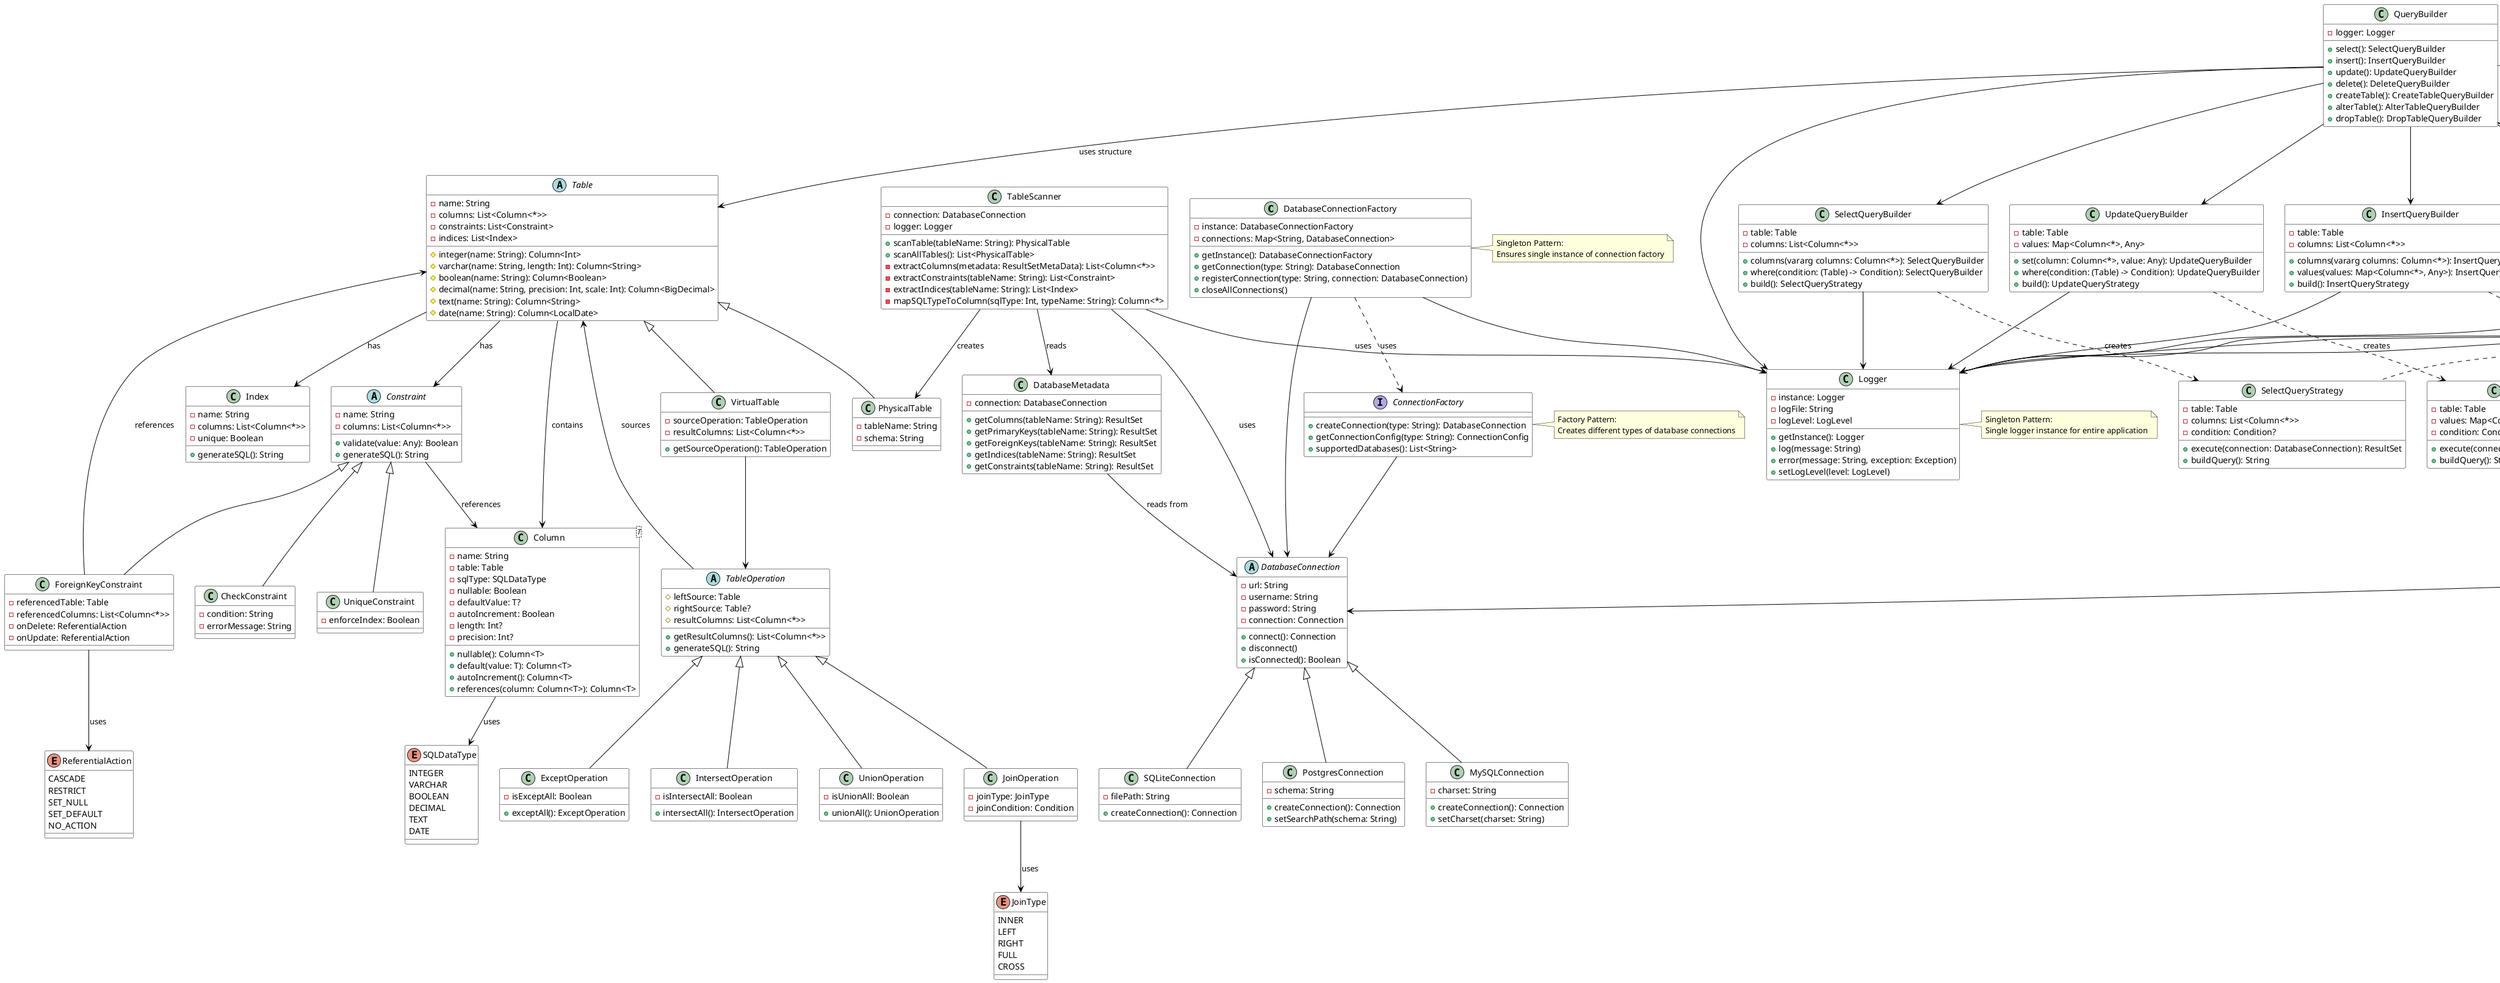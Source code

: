 @startuml

skinparam class {
    BackgroundColor white
    ArrowColor black
    BorderColor black
}

' Core Classes
class DatabaseConnectionFactory {
    -instance: DatabaseConnectionFactory
    -connections: Map<String, DatabaseConnection>
    +getInstance(): DatabaseConnectionFactory
    +getConnection(type: String): DatabaseConnection
    +registerConnection(type: String, connection: DatabaseConnection)
    +closeAllConnections()
}

note right of DatabaseConnectionFactory
    Singleton Pattern:
    Ensures single instance of connection factory
end note

class Logger {
    -instance: Logger
    -logFile: String
    -logLevel: LogLevel
    +getInstance(): Logger
    +log(message: String)
    +error(message: String, exception: Exception)
    +setLogLevel(level: LogLevel)
}

note right of Logger
    Singleton Pattern:
    Single logger instance for entire application
end note

interface ConnectionFactory {
    +createConnection(type: String): DatabaseConnection
    +getConnectionConfig(type: String): ConnectionConfig
    +supportedDatabases(): List<String>
}

note right of ConnectionFactory
    Factory Pattern:
    Creates different types of database connections
end note

abstract class DatabaseConnection {
    -url: String
    -username: String
    -password: String
    -connection: Connection
    +connect(): Connection
    +disconnect()
    +isConnected(): Boolean
}

class SQLiteConnection extends DatabaseConnection {
    -filePath: String
    +createConnection(): Connection
}

class PostgresConnection extends DatabaseConnection {
    -schema: String
    +createConnection(): Connection
    +setSearchPath(schema: String)
}

class MySQLConnection extends DatabaseConnection {
    -charset: String
    +createConnection(): Connection
    +setCharset(charset: String)
}

abstract class Table {
    -name: String
    -columns: List<Column<*>>
    -constraints: List<Constraint>
    -indices: List<Index>
    #integer(name: String): Column<Int>
    #varchar(name: String, length: Int): Column<String>
    #boolean(name: String): Column<Boolean>
    #decimal(name: String, precision: Int, scale: Int): Column<BigDecimal>
    #text(name: String): Column<String>
    #date(name: String): Column<LocalDate>
}

class PhysicalTable extends Table {
    -tableName: String
    -schema: String
}

class VirtualTable extends Table {
    -sourceOperation: TableOperation
    -resultColumns: List<Column<*>>
    +getSourceOperation(): TableOperation
}

abstract class TableOperation {
    #leftSource: Table
    #rightSource: Table?
    #resultColumns: List<Column<*>>
    +getResultColumns(): List<Column<*>>
    +generateSQL(): String
}

class UnionOperation extends TableOperation {
    -isUnionAll: Boolean
    +unionAll(): UnionOperation
}

class JoinOperation extends TableOperation {
    -joinType: JoinType
    -joinCondition: Condition
}

class ExceptOperation extends TableOperation {
    -isExceptAll: Boolean
    +exceptAll(): ExceptOperation
}

class IntersectOperation extends TableOperation {
    -isIntersectAll: Boolean
    +intersectAll(): IntersectOperation
}

enum JoinType {
    INNER
    LEFT
    RIGHT
    FULL
    CROSS
}

class TableScanner {
    -connection: DatabaseConnection
    -logger: Logger
    +scanTable(tableName: String): PhysicalTable 
    +scanAllTables(): List<PhysicalTable>
    -extractColumns(metadata: ResultSetMetaData): List<Column<*>>
    -extractConstraints(tableName: String): List<Constraint>
    -extractIndices(tableName: String): List<Index>
    -mapSQLTypeToColumn(sqlType: Int, typeName: String): Column<*>
}

class DatabaseMetadata {
    -connection: DatabaseConnection
    +getColumns(tableName: String): ResultSet
    +getPrimaryKeys(tableName: String): ResultSet
    +getForeignKeys(tableName: String): ResultSet
    +getIndices(tableName: String): ResultSet
    +getConstraints(tableName: String): ResultSet
}

class Column<T> {
    -name: String
    -table: Table
    -sqlType: SQLDataType
    -nullable: Boolean
    -defaultValue: T?
    -autoIncrement: Boolean
    -length: Int?
    -precision: Int?
    +nullable(): Column<T>
    +default(value: T): Column<T>
    +autoIncrement(): Column<T>
    +references(column: Column<T>): Column<T>
}

abstract class Constraint {
    -name: String
    -columns: List<Column<*>>
    +validate(value: Any): Boolean
    +generateSQL(): String
}

class CheckConstraint extends Constraint {
    -condition: String
    -errorMessage: String
}

class UniqueConstraint extends Constraint {
    -enforceIndex: Boolean
}

class ForeignKeyConstraint extends Constraint {
    -referencedTable: Table
    -referencedColumns: List<Column<*>>
    -onDelete: ReferentialAction
    -onUpdate: ReferentialAction
}

enum ReferentialAction {
    CASCADE
    RESTRICT
    SET_NULL
    SET_DEFAULT
    NO_ACTION
}

enum SQLDataType {
    INTEGER
    VARCHAR
    BOOLEAN
    DECIMAL
    TEXT
    DATE
}

class Index {
    -name: String
    -columns: List<Column<*>>
    -unique: Boolean
    +generateSQL(): String
}

class QueryBuilder {
    -logger: Logger
    +select(): SelectQueryBuilder
    +insert(): InsertQueryBuilder
    +update(): UpdateQueryBuilder
    +delete(): DeleteQueryBuilder
    +createTable(): CreateTableQueryBuilder
    +alterTable(): AlterTableQueryBuilder
    +dropTable(): DropTableQueryBuilder
}

note right of QueryBuilder
    Builder Pattern:
    Provides fluent interface for constructing 
    different types of database queries
end note

class SelectQueryBuilder {
    -table: Table
    -columns: List<Column<*>>
    +columns(vararg columns: Column<*>): SelectQueryBuilder
    +where(condition: (Table) -> Condition): SelectQueryBuilder
    +build(): SelectQueryStrategy
}

class InsertQueryBuilder {
    -table: Table
    -columns: List<Column<*>>
    +columns(vararg columns: Column<*>): InsertQueryBuilder
    +values(values: Map<Column<*>, Any>): InsertQueryBuilder
    +build(): InsertQueryStrategy
}

class UpdateQueryBuilder {
    -table: Table
    -values: Map<Column<*>, Any>
    +set(column: Column<*>, value: Any): UpdateQueryBuilder
    +where(condition: (Table) -> Condition): UpdateQueryBuilder
    +build(): UpdateQueryStrategy
}

class DeleteQueryBuilder {
    -table: Table
    +where(condition: (Table) -> Condition): DeleteQueryBuilder
    +build(): DeleteQueryStrategy
}

class CreateTableQueryBuilder {
    -table: Table
    +build(): CreateTableQueryStrategy
}

class AlterTableQueryBuilder {
    -table: Table
    -alterations: List<Alteration>
    +addColumn(column: Column<*>): AlterTableQueryBuilder
    +dropColumn(name: String): AlterTableQueryBuilder
    +build(): AlterTableQueryStrategy
}

class DropTableQueryBuilder {
    -table: Table
    +build(): DropTableQueryStrategy
}

interface QueryStrategy {
    +execute(connection: DatabaseConnection): ResultSet
    +buildQuery(): String
}

note right of QueryStrategy
    Strategy Pattern:
    Encapsulates different algorithms
    for executing database queries
end note

class SelectQueryStrategy implements QueryStrategy {
    -table: Table
    -columns: List<Column<*>>
    -condition: Condition?
    +execute(connection: DatabaseConnection): ResultSet
    +buildQuery(): String
}

class InsertQueryStrategy implements QueryStrategy {
    -table: Table
    -columns: List<Column<*>>
    -values: Map<Column<*>, Any>
    +execute(connection: DatabaseConnection): ResultSet
    +buildQuery(): String
}

class UpdateQueryStrategy implements QueryStrategy {
    -table: Table
    -values: Map<Column<*>, Any>
    -condition: Condition?
    +execute(connection: DatabaseConnection): ResultSet
    +buildQuery(): String
}

class DeleteQueryStrategy implements QueryStrategy {
    -table: Table
    -condition: Condition?
    +execute(connection: DatabaseConnection): ResultSet
    +buildQuery(): String
}

class CreateTableQueryStrategy implements QueryStrategy {
    -table: Table
    +execute(connection: DatabaseConnection): ResultSet
    +buildQuery(): String
}

class AlterTableQueryStrategy implements QueryStrategy {
    -table: Table
    -alterations: List<Alteration>
    +execute(connection: DatabaseConnection): ResultSet
    +buildQuery(): String
}

class DropTableQueryStrategy implements QueryStrategy {
    -table: Table
    +execute(connection: DatabaseConnection): ResultSet
    +buildQuery(): String
}

' Relationships
DatabaseConnectionFactory --> DatabaseConnection
DatabaseConnectionFactory --> Logger
ConnectionFactory --> DatabaseConnection
DatabaseConnectionFactory ..> ConnectionFactory : uses

VirtualTable --> TableOperation
TableOperation --> Table : sources


Table --> Column : contains
Table --> Constraint : has
Table --> Index : has

Column --> SQLDataType : uses
Constraint --> Column : references
ForeignKeyConstraint --> Table : references

TableScanner --> DatabaseConnection : uses
TableScanner --> Logger : uses
TableScanner --> DatabaseMetadata : reads
TableScanner --> PhysicalTable : creates
DatabaseMetadata --> DatabaseConnection : reads from

QueryBuilder --> SelectQueryBuilder
QueryBuilder --> InsertQueryBuilder
QueryBuilder --> UpdateQueryBuilder
QueryBuilder --> DeleteQueryBuilder
QueryBuilder --> CreateTableQueryBuilder
QueryBuilder --> AlterTableQueryBuilder
QueryBuilder --> DropTableQueryBuilder
QueryBuilder --> Table : uses structure

SelectQueryBuilder ..> SelectQueryStrategy : creates
InsertQueryBuilder ..> InsertQueryStrategy : creates
UpdateQueryBuilder ..> UpdateQueryStrategy : creates
DeleteQueryBuilder ..> DeleteQueryStrategy : creates
CreateTableQueryBuilder ..> CreateTableQueryStrategy : creates
AlterTableQueryBuilder ..> AlterTableQueryStrategy : creates
DropTableQueryBuilder ..> DropTableQueryStrategy : creates

QueryStrategy --> DatabaseConnection : executes through
QueryBuilder --> Logger

SelectQueryBuilder --> Logger
InsertQueryBuilder --> Logger
UpdateQueryBuilder --> Logger
DeleteQueryBuilder --> Logger
CreateTableQueryBuilder --> Logger
AlterTableQueryBuilder --> Logger
DropTableQueryBuilder --> Logger

JoinOperation --> JoinType : uses
ForeignKeyConstraint --> ReferentialAction : uses
@enduml
